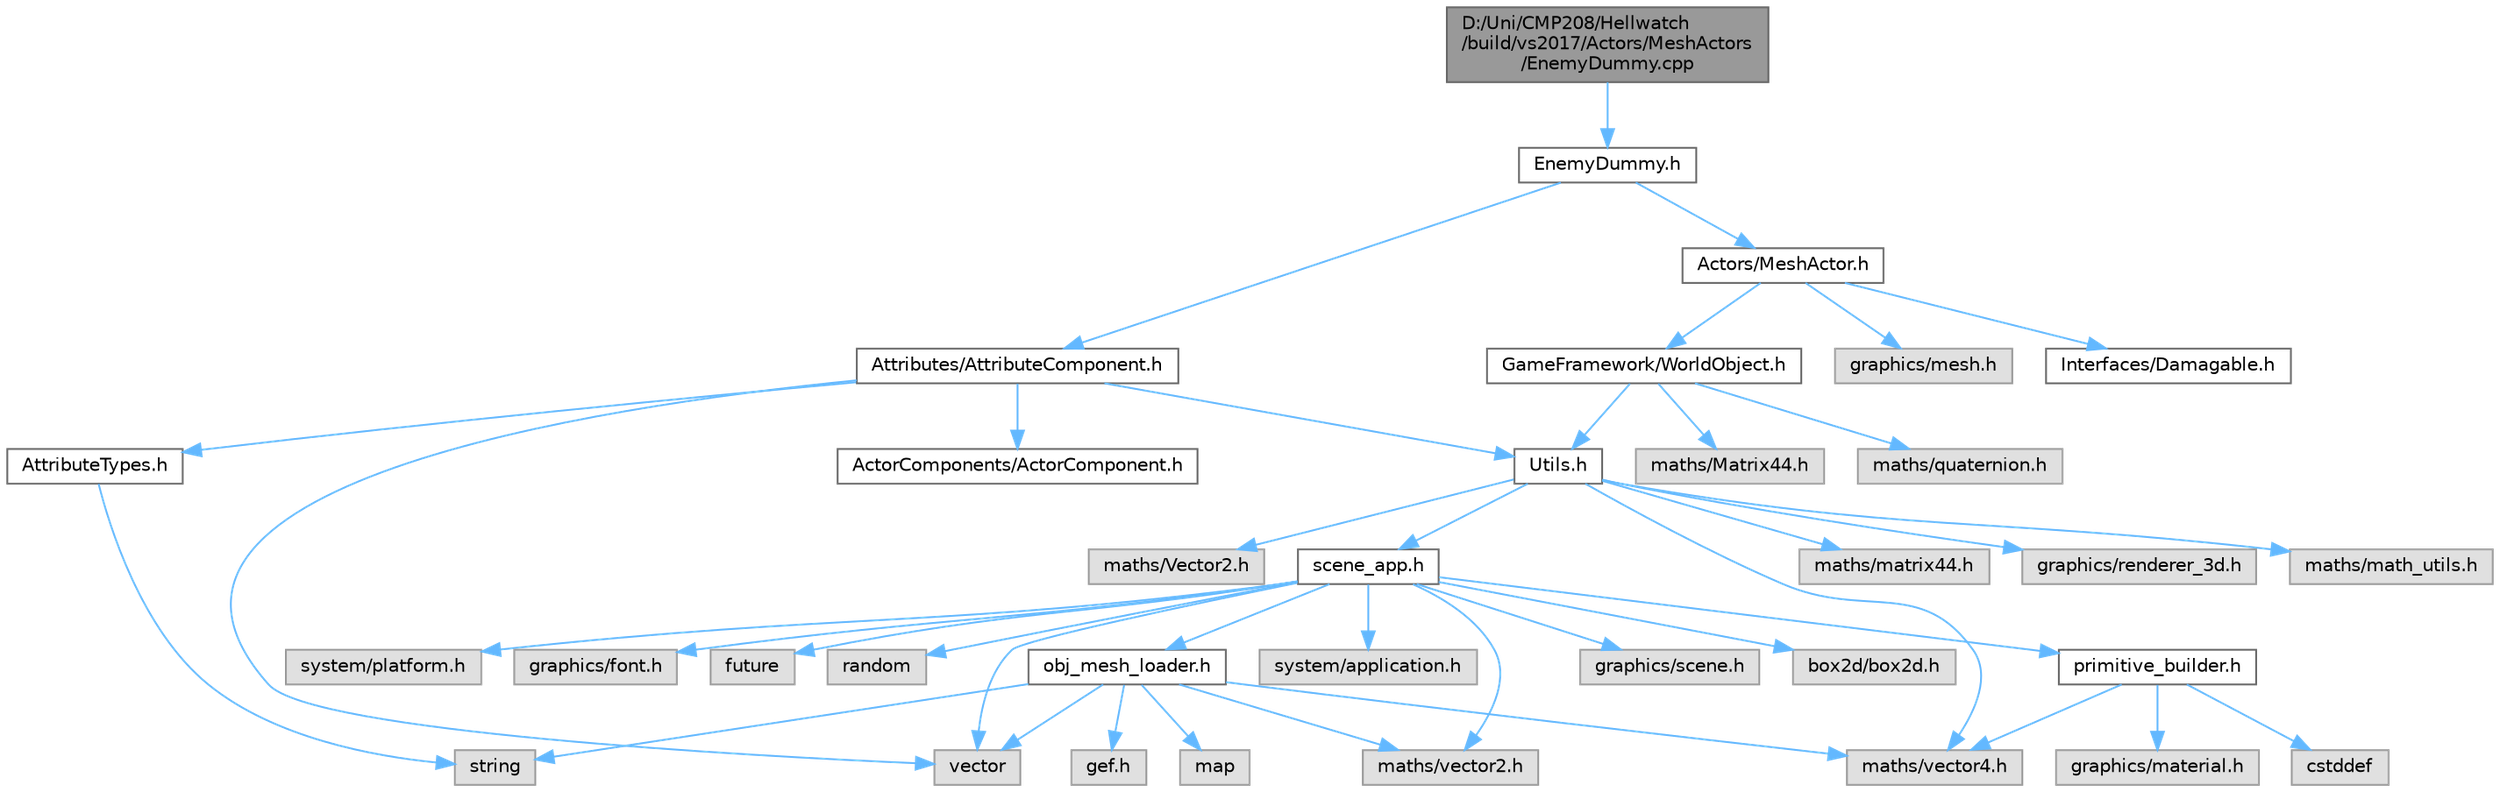 digraph "D:/Uni/CMP208/Hellwatch/build/vs2017/Actors/MeshActors/EnemyDummy.cpp"
{
 // LATEX_PDF_SIZE
  bgcolor="transparent";
  edge [fontname=Helvetica,fontsize=10,labelfontname=Helvetica,labelfontsize=10];
  node [fontname=Helvetica,fontsize=10,shape=box,height=0.2,width=0.4];
  Node1 [label="D:/Uni/CMP208/Hellwatch\l/build/vs2017/Actors/MeshActors\l/EnemyDummy.cpp",height=0.2,width=0.4,color="gray40", fillcolor="grey60", style="filled", fontcolor="black",tooltip=" "];
  Node1 -> Node2 [color="steelblue1",style="solid"];
  Node2 [label="EnemyDummy.h",height=0.2,width=0.4,color="grey40", fillcolor="white", style="filled",URL="$_enemy_dummy_8h.html",tooltip=" "];
  Node2 -> Node3 [color="steelblue1",style="solid"];
  Node3 [label="Actors/MeshActor.h",height=0.2,width=0.4,color="grey40", fillcolor="white", style="filled",URL="$_mesh_actor_8h.html",tooltip=" "];
  Node3 -> Node4 [color="steelblue1",style="solid"];
  Node4 [label="GameFramework/WorldObject.h",height=0.2,width=0.4,color="grey40", fillcolor="white", style="filled",URL="$_world_object_8h.html",tooltip=" "];
  Node4 -> Node5 [color="steelblue1",style="solid"];
  Node5 [label="maths/Matrix44.h",height=0.2,width=0.4,color="grey60", fillcolor="#E0E0E0", style="filled",tooltip=" "];
  Node4 -> Node6 [color="steelblue1",style="solid"];
  Node6 [label="maths/quaternion.h",height=0.2,width=0.4,color="grey60", fillcolor="#E0E0E0", style="filled",tooltip=" "];
  Node4 -> Node7 [color="steelblue1",style="solid"];
  Node7 [label="Utils.h",height=0.2,width=0.4,color="grey40", fillcolor="white", style="filled",URL="$_utils_8h.html",tooltip=" "];
  Node7 -> Node8 [color="steelblue1",style="solid"];
  Node8 [label="maths/Vector2.h",height=0.2,width=0.4,color="grey60", fillcolor="#E0E0E0", style="filled",tooltip=" "];
  Node7 -> Node9 [color="steelblue1",style="solid"];
  Node9 [label="maths/vector4.h",height=0.2,width=0.4,color="grey60", fillcolor="#E0E0E0", style="filled",tooltip=" "];
  Node7 -> Node10 [color="steelblue1",style="solid"];
  Node10 [label="maths/matrix44.h",height=0.2,width=0.4,color="grey60", fillcolor="#E0E0E0", style="filled",tooltip=" "];
  Node7 -> Node11 [color="steelblue1",style="solid"];
  Node11 [label="graphics/renderer_3d.h",height=0.2,width=0.4,color="grey60", fillcolor="#E0E0E0", style="filled",tooltip=" "];
  Node7 -> Node12 [color="steelblue1",style="solid"];
  Node12 [label="scene_app.h",height=0.2,width=0.4,color="grey40", fillcolor="white", style="filled",URL="$scene__app_8h.html",tooltip=" "];
  Node12 -> Node13 [color="steelblue1",style="solid"];
  Node13 [label="system/application.h",height=0.2,width=0.4,color="grey60", fillcolor="#E0E0E0", style="filled",tooltip=" "];
  Node12 -> Node14 [color="steelblue1",style="solid"];
  Node14 [label="maths/vector2.h",height=0.2,width=0.4,color="grey60", fillcolor="#E0E0E0", style="filled",tooltip=" "];
  Node12 -> Node15 [color="steelblue1",style="solid"];
  Node15 [label="primitive_builder.h",height=0.2,width=0.4,color="grey40", fillcolor="white", style="filled",URL="$primitive__builder_8h.html",tooltip=" "];
  Node15 -> Node9 [color="steelblue1",style="solid"];
  Node15 -> Node16 [color="steelblue1",style="solid"];
  Node16 [label="graphics/material.h",height=0.2,width=0.4,color="grey60", fillcolor="#E0E0E0", style="filled",tooltip=" "];
  Node15 -> Node17 [color="steelblue1",style="solid"];
  Node17 [label="cstddef",height=0.2,width=0.4,color="grey60", fillcolor="#E0E0E0", style="filled",tooltip=" "];
  Node12 -> Node18 [color="steelblue1",style="solid"];
  Node18 [label="graphics/scene.h",height=0.2,width=0.4,color="grey60", fillcolor="#E0E0E0", style="filled",tooltip=" "];
  Node12 -> Node19 [color="steelblue1",style="solid"];
  Node19 [label="box2d/box2d.h",height=0.2,width=0.4,color="grey60", fillcolor="#E0E0E0", style="filled",tooltip=" "];
  Node12 -> Node20 [color="steelblue1",style="solid"];
  Node20 [label="system/platform.h",height=0.2,width=0.4,color="grey60", fillcolor="#E0E0E0", style="filled",tooltip=" "];
  Node12 -> Node21 [color="steelblue1",style="solid"];
  Node21 [label="obj_mesh_loader.h",height=0.2,width=0.4,color="grey40", fillcolor="white", style="filled",URL="$obj__mesh__loader_8h.html",tooltip=" "];
  Node21 -> Node22 [color="steelblue1",style="solid"];
  Node22 [label="gef.h",height=0.2,width=0.4,color="grey60", fillcolor="#E0E0E0", style="filled",tooltip=" "];
  Node21 -> Node23 [color="steelblue1",style="solid"];
  Node23 [label="map",height=0.2,width=0.4,color="grey60", fillcolor="#E0E0E0", style="filled",tooltip=" "];
  Node21 -> Node24 [color="steelblue1",style="solid"];
  Node24 [label="string",height=0.2,width=0.4,color="grey60", fillcolor="#E0E0E0", style="filled",tooltip=" "];
  Node21 -> Node25 [color="steelblue1",style="solid"];
  Node25 [label="vector",height=0.2,width=0.4,color="grey60", fillcolor="#E0E0E0", style="filled",tooltip=" "];
  Node21 -> Node9 [color="steelblue1",style="solid"];
  Node21 -> Node14 [color="steelblue1",style="solid"];
  Node12 -> Node26 [color="steelblue1",style="solid"];
  Node26 [label="graphics/font.h",height=0.2,width=0.4,color="grey60", fillcolor="#E0E0E0", style="filled",tooltip=" "];
  Node12 -> Node25 [color="steelblue1",style="solid"];
  Node12 -> Node27 [color="steelblue1",style="solid"];
  Node27 [label="future",height=0.2,width=0.4,color="grey60", fillcolor="#E0E0E0", style="filled",tooltip=" "];
  Node12 -> Node28 [color="steelblue1",style="solid"];
  Node28 [label="random",height=0.2,width=0.4,color="grey60", fillcolor="#E0E0E0", style="filled",tooltip=" "];
  Node7 -> Node29 [color="steelblue1",style="solid"];
  Node29 [label="maths/math_utils.h",height=0.2,width=0.4,color="grey60", fillcolor="#E0E0E0", style="filled",tooltip=" "];
  Node3 -> Node30 [color="steelblue1",style="solid"];
  Node30 [label="graphics/mesh.h",height=0.2,width=0.4,color="grey60", fillcolor="#E0E0E0", style="filled",tooltip=" "];
  Node3 -> Node31 [color="steelblue1",style="solid"];
  Node31 [label="Interfaces/Damagable.h",height=0.2,width=0.4,color="grey40", fillcolor="white", style="filled",URL="$_damagable_8h.html",tooltip=" "];
  Node2 -> Node32 [color="steelblue1",style="solid"];
  Node32 [label="Attributes/AttributeComponent.h",height=0.2,width=0.4,color="grey40", fillcolor="white", style="filled",URL="$_attribute_component_8h.html",tooltip=" "];
  Node32 -> Node33 [color="steelblue1",style="solid"];
  Node33 [label="ActorComponents/ActorComponent.h",height=0.2,width=0.4,color="grey40", fillcolor="white", style="filled",URL="$_actor_component_8h.html",tooltip=" "];
  Node32 -> Node7 [color="steelblue1",style="solid"];
  Node32 -> Node34 [color="steelblue1",style="solid"];
  Node34 [label="AttributeTypes.h",height=0.2,width=0.4,color="grey40", fillcolor="white", style="filled",URL="$_attribute_types_8h.html",tooltip=" "];
  Node34 -> Node24 [color="steelblue1",style="solid"];
  Node32 -> Node25 [color="steelblue1",style="solid"];
}
